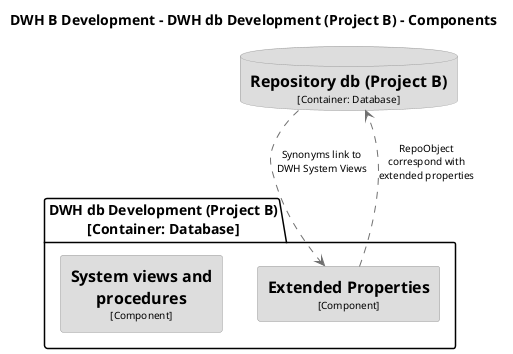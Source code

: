 @startuml(id=DWHBDevelopment-DWHdbDevelopmentProjectB-Component)
title DWH B Development - DWH db Development (Project B) - Components

skinparam {
  shadowing false
  arrowFontSize 10
  defaultTextAlignment center
  wrapWidth 200
  maxMessageSize 100
}
hide stereotype
top to bottom direction
skinparam database<<5>> {
  BackgroundColor #dddddd
  FontColor #000000
  BorderColor #9A9A9A
}
skinparam rectangle<<18>> {
  BackgroundColor #dddddd
  FontColor #000000
  BorderColor #9A9A9A
}
skinparam rectangle<<19>> {
  BackgroundColor #dddddd
  FontColor #000000
  BorderColor #9A9A9A
}
database "==Repository db (Project B)\n<size:10>[Container: Database]</size>" <<5>> as 5
package "DWH db Development (Project B)\n[Container: Database]" {
  rectangle "==Extended Properties\n<size:10>[Component]</size>" <<19>> as 19
  rectangle "==System views and procedures\n<size:10>[Component]</size>" <<18>> as 18
}
19 .[#707070].> 5 : "RepoObject correspond with extended properties"
5 .[#707070].> 19 : "Synonyms link to DWH System Views"
@enduml